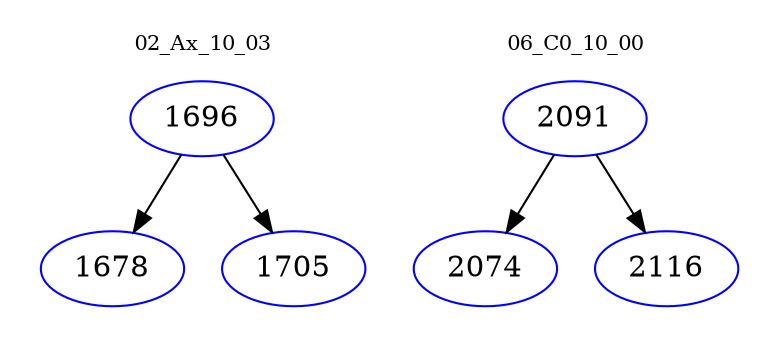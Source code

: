 digraph{
subgraph cluster_0 {
color = white
label = "02_Ax_10_03";
fontsize=10;
T0_1696 [label="1696", color="blue"]
T0_1696 -> T0_1678 [color="black"]
T0_1678 [label="1678", color="blue"]
T0_1696 -> T0_1705 [color="black"]
T0_1705 [label="1705", color="blue"]
}
subgraph cluster_1 {
color = white
label = "06_C0_10_00";
fontsize=10;
T1_2091 [label="2091", color="blue"]
T1_2091 -> T1_2074 [color="black"]
T1_2074 [label="2074", color="blue"]
T1_2091 -> T1_2116 [color="black"]
T1_2116 [label="2116", color="blue"]
}
}
